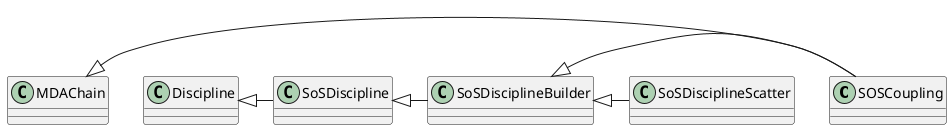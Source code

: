 
@startuml
class         SOSCoupling
SoSDisciplineBuilder <|- SOSCoupling
MDAChain <|- SOSCoupling
SoSDiscipline <|- SoSDisciplineBuilder

Discipline <|- SoSDiscipline

SoSDisciplineBuilder <|- SoSDisciplineScatter
@enduml

